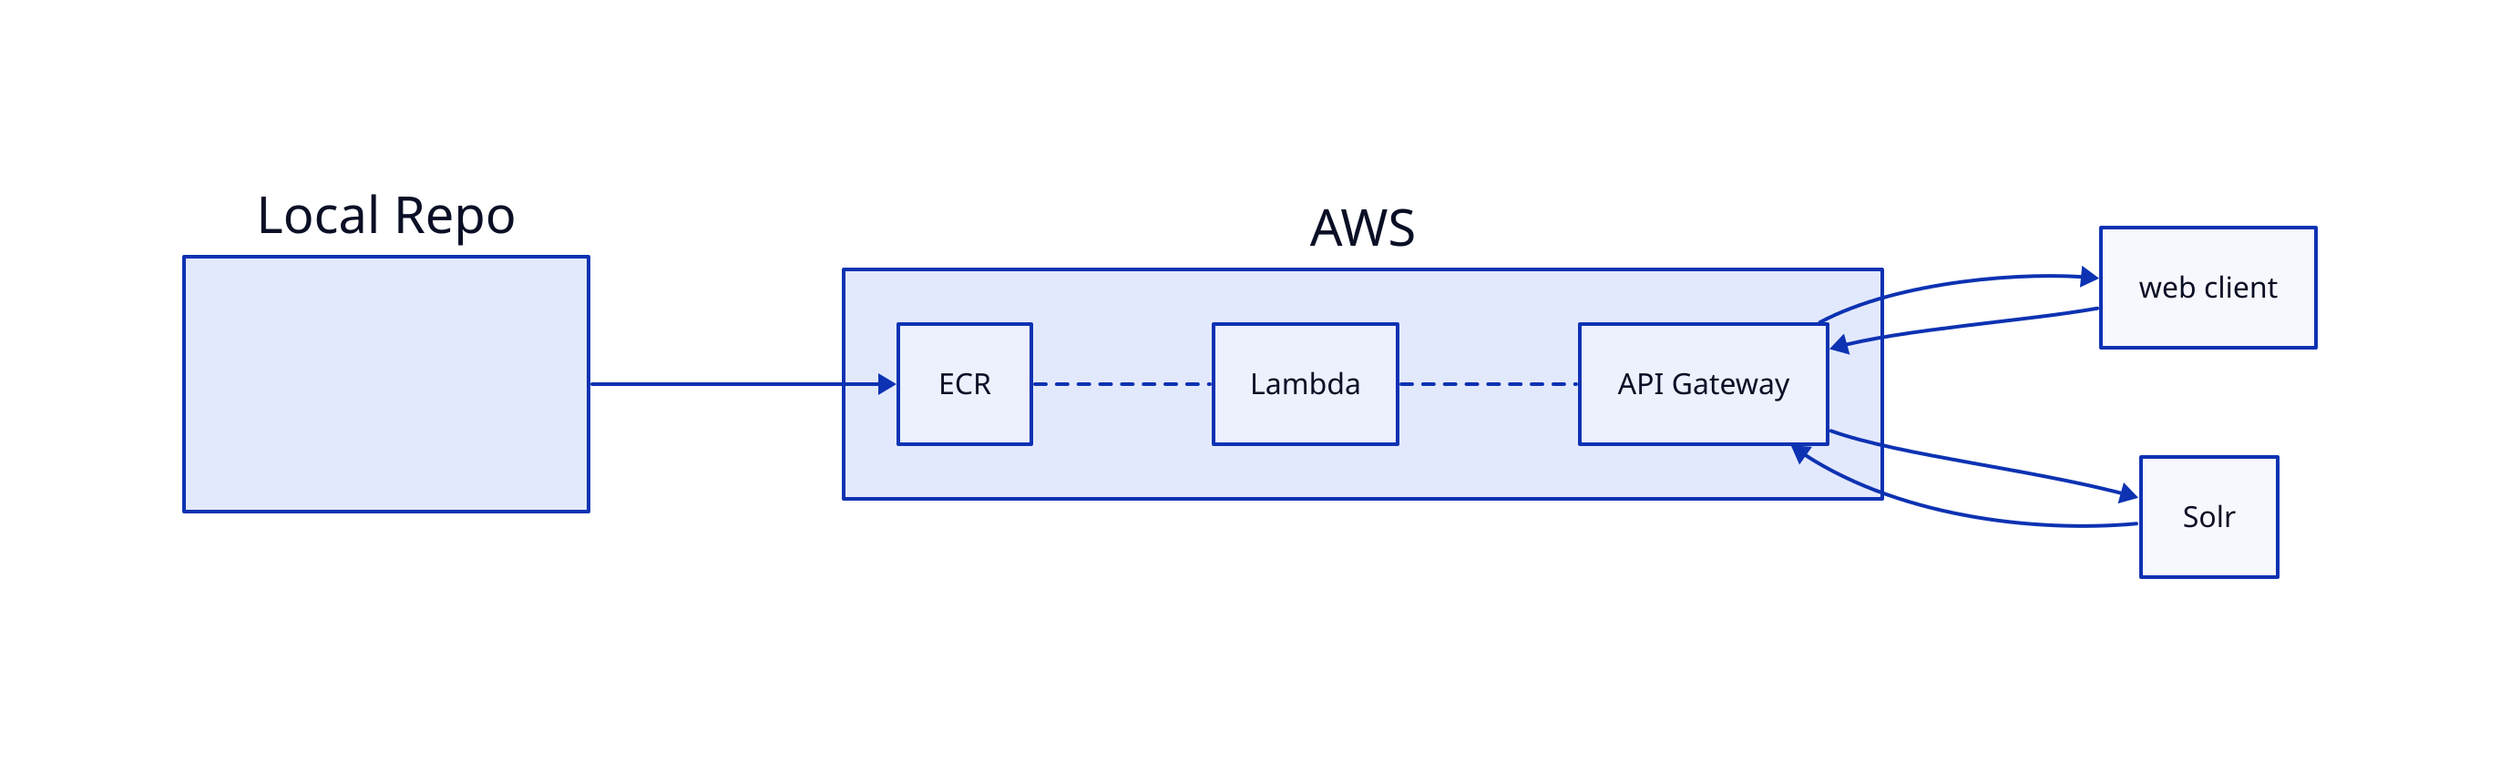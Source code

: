 direction: right
classes: {

    dashed-line: {
  
        style: {
  
            stroke-dash: 3
        
          }
  
    }
  
  }

l: Local Repo
l.repo: |md
- Edit function
- Build Docker image
- Push to ECR
|

aws: AWS

aws.ecr: ECR

l -> aws.ecr

aws.lambda: Lambda

aws.ecr -- aws.lambda: {
    class: dashed-line
} 
aws.gateway: API Gateway
aws.lambda -- aws.gateway: {
    class: dashed-line
} 

aws.gateway -> web client
aws.gateway <- web client

aws.gateway -> Solr
aws.gateway <- Solr